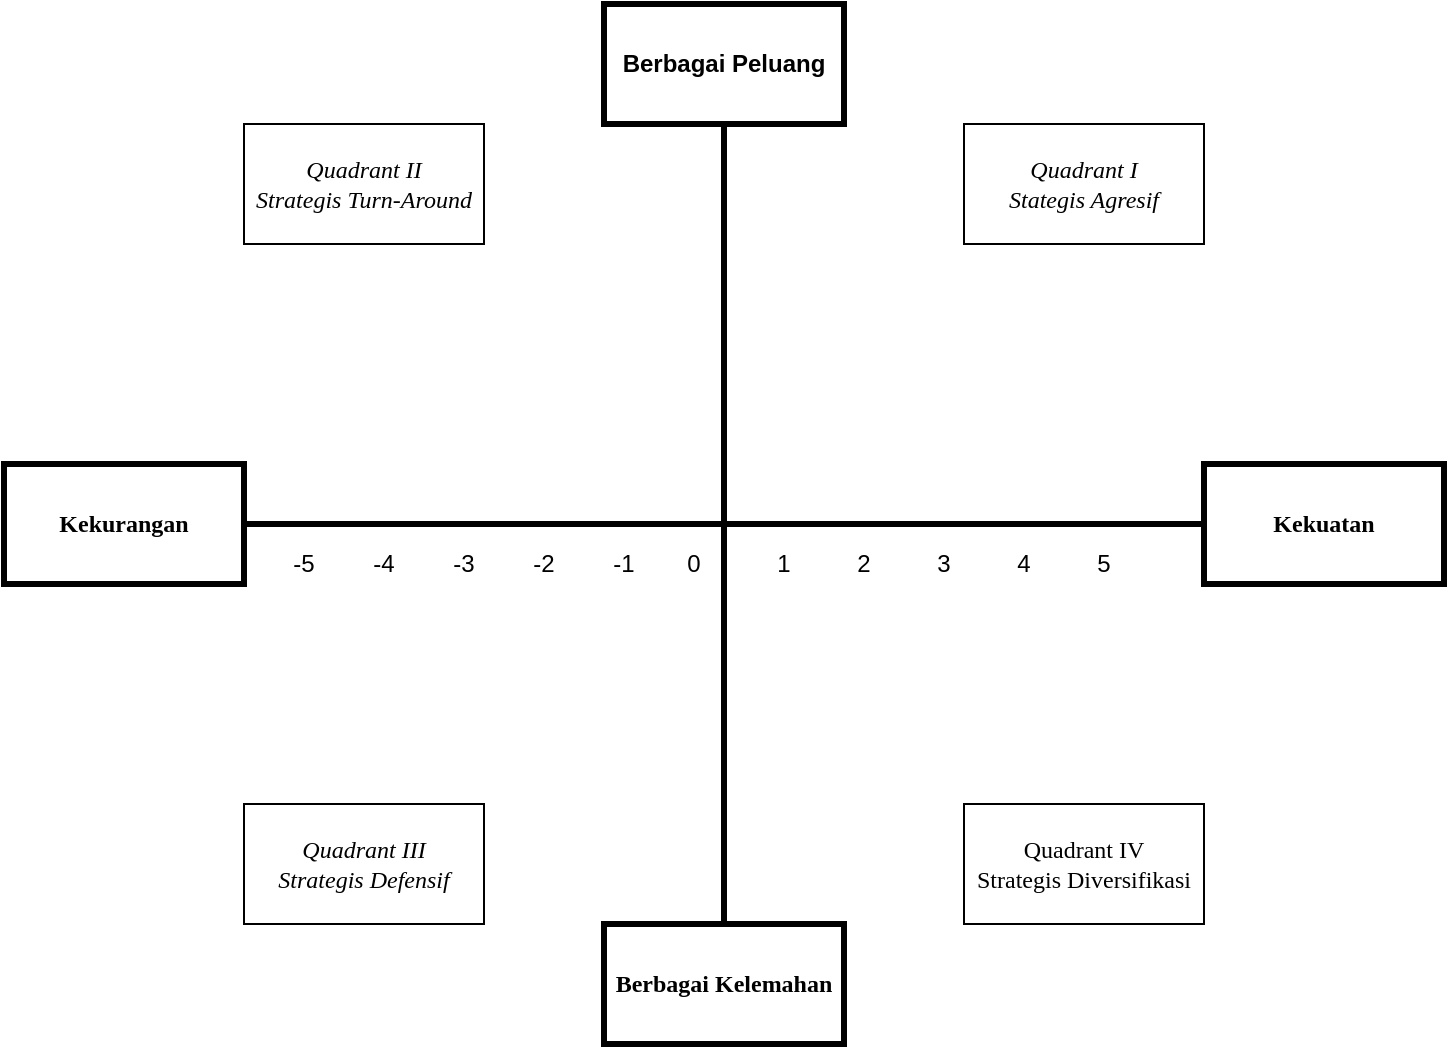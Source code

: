 <mxfile version="21.6.9" type="github">
  <diagram name="Page-1" id="c6e7F-jItsLcr8_G_tTT">
    <mxGraphModel dx="373" dy="230" grid="1" gridSize="10" guides="1" tooltips="1" connect="1" arrows="1" fold="1" page="1" pageScale="1" pageWidth="850" pageHeight="1100" math="0" shadow="0">
      <root>
        <mxCell id="0" />
        <mxCell id="1" parent="0" />
        <mxCell id="2D7TzX3UbsAIMFlOyEG9-3" value="" style="endArrow=none;html=1;rounded=0;jumpStyle=none;entryX=0.5;entryY=1;entryDx=0;entryDy=0;exitX=0.5;exitY=0;exitDx=0;exitDy=0;strokeWidth=3;" edge="1" parent="1" source="2D7TzX3UbsAIMFlOyEG9-6" target="2D7TzX3UbsAIMFlOyEG9-5">
          <mxGeometry width="50" height="50" relative="1" as="geometry">
            <mxPoint x="439" y="540" as="sourcePoint" />
            <mxPoint x="440" y="160" as="targetPoint" />
          </mxGeometry>
        </mxCell>
        <mxCell id="2D7TzX3UbsAIMFlOyEG9-2" value="" style="endArrow=none;html=1;rounded=0;exitX=0;exitY=0.5;exitDx=0;exitDy=0;entryX=1;entryY=0.5;entryDx=0;entryDy=0;strokeWidth=3;" edge="1" parent="1" source="2D7TzX3UbsAIMFlOyEG9-7" target="2D7TzX3UbsAIMFlOyEG9-8">
          <mxGeometry width="50" height="50" relative="1" as="geometry">
            <mxPoint x="680" y="320" as="sourcePoint" />
            <mxPoint x="160" y="320" as="targetPoint" />
          </mxGeometry>
        </mxCell>
        <mxCell id="2D7TzX3UbsAIMFlOyEG9-5" value="&lt;b&gt;Berbagai Peluang&lt;/b&gt;" style="rounded=0;whiteSpace=wrap;html=1;gradientColor=none;strokeWidth=3;" vertex="1" parent="1">
          <mxGeometry x="380" y="60" width="120" height="60" as="geometry" />
        </mxCell>
        <mxCell id="2D7TzX3UbsAIMFlOyEG9-6" value="&lt;b&gt;&lt;font face=&quot;Times New Roman&quot;&gt;Berbagai Kelemahan&lt;/font&gt;&lt;/b&gt;" style="rounded=0;whiteSpace=wrap;html=1;strokeWidth=3;" vertex="1" parent="1">
          <mxGeometry x="380" y="520" width="120" height="60" as="geometry" />
        </mxCell>
        <mxCell id="2D7TzX3UbsAIMFlOyEG9-7" value="&lt;b&gt;&lt;font face=&quot;Times New Roman&quot;&gt;Kekuatan&lt;/font&gt;&lt;/b&gt;" style="rounded=0;whiteSpace=wrap;html=1;strokeWidth=3;" vertex="1" parent="1">
          <mxGeometry x="680" y="290" width="120" height="60" as="geometry" />
        </mxCell>
        <mxCell id="2D7TzX3UbsAIMFlOyEG9-8" value="&lt;b&gt;&lt;font face=&quot;Times New Roman&quot;&gt;Kekurangan&lt;/font&gt;&lt;/b&gt;" style="rounded=0;whiteSpace=wrap;html=1;strokeWidth=3;" vertex="1" parent="1">
          <mxGeometry x="80" y="290" width="120" height="60" as="geometry" />
        </mxCell>
        <mxCell id="2D7TzX3UbsAIMFlOyEG9-9" value="&lt;font style=&quot;font-size: 12px;&quot; face=&quot;Times New Roman&quot;&gt;&lt;i&gt;Quadrant I&lt;br&gt;Stategis Agresif&lt;/i&gt;&lt;/font&gt;" style="rounded=0;whiteSpace=wrap;html=1;" vertex="1" parent="1">
          <mxGeometry x="560" y="120" width="120" height="60" as="geometry" />
        </mxCell>
        <mxCell id="2D7TzX3UbsAIMFlOyEG9-10" value="&lt;font face=&quot;Times New Roman&quot;&gt;&lt;i&gt;Quadrant&amp;nbsp;II&lt;br&gt;Strategis Turn-Around&lt;/i&gt;&lt;/font&gt;" style="rounded=0;whiteSpace=wrap;html=1;" vertex="1" parent="1">
          <mxGeometry x="200" y="120" width="120" height="60" as="geometry" />
        </mxCell>
        <mxCell id="2D7TzX3UbsAIMFlOyEG9-11" value="&lt;i&gt;&lt;font face=&quot;Times New Roman&quot;&gt;Quadrant III&lt;br&gt;Strategis Defensif&lt;/font&gt;&lt;/i&gt;" style="rounded=0;whiteSpace=wrap;html=1;" vertex="1" parent="1">
          <mxGeometry x="200" y="460" width="120" height="60" as="geometry" />
        </mxCell>
        <mxCell id="2D7TzX3UbsAIMFlOyEG9-12" value="&lt;font face=&quot;Times New Roman&quot;&gt;Quadrant IV&lt;br&gt;Strategis Diversifikasi&lt;/font&gt;" style="rounded=0;whiteSpace=wrap;html=1;" vertex="1" parent="1">
          <mxGeometry x="560" y="460" width="120" height="60" as="geometry" />
        </mxCell>
        <mxCell id="2D7TzX3UbsAIMFlOyEG9-13" value="0" style="text;html=1;strokeColor=none;fillColor=none;align=center;verticalAlign=middle;whiteSpace=wrap;rounded=0;" vertex="1" parent="1">
          <mxGeometry x="415" y="330" width="20" height="20" as="geometry" />
        </mxCell>
        <mxCell id="2D7TzX3UbsAIMFlOyEG9-14" value="1" style="text;html=1;strokeColor=none;fillColor=none;align=center;verticalAlign=middle;whiteSpace=wrap;rounded=0;" vertex="1" parent="1">
          <mxGeometry x="460" y="330" width="20" height="20" as="geometry" />
        </mxCell>
        <mxCell id="2D7TzX3UbsAIMFlOyEG9-15" value="2" style="text;html=1;strokeColor=none;fillColor=none;align=center;verticalAlign=middle;whiteSpace=wrap;rounded=0;" vertex="1" parent="1">
          <mxGeometry x="500" y="330" width="20" height="20" as="geometry" />
        </mxCell>
        <mxCell id="2D7TzX3UbsAIMFlOyEG9-16" value="3" style="text;html=1;strokeColor=none;fillColor=none;align=center;verticalAlign=middle;whiteSpace=wrap;rounded=0;" vertex="1" parent="1">
          <mxGeometry x="540" y="330" width="20" height="20" as="geometry" />
        </mxCell>
        <mxCell id="2D7TzX3UbsAIMFlOyEG9-17" value="4" style="text;html=1;strokeColor=none;fillColor=none;align=center;verticalAlign=middle;whiteSpace=wrap;rounded=0;" vertex="1" parent="1">
          <mxGeometry x="580" y="330" width="20" height="20" as="geometry" />
        </mxCell>
        <mxCell id="2D7TzX3UbsAIMFlOyEG9-19" value="5" style="text;html=1;strokeColor=none;fillColor=none;align=center;verticalAlign=middle;whiteSpace=wrap;rounded=0;" vertex="1" parent="1">
          <mxGeometry x="620" y="330" width="20" height="20" as="geometry" />
        </mxCell>
        <mxCell id="2D7TzX3UbsAIMFlOyEG9-20" value="-1" style="text;html=1;strokeColor=none;fillColor=none;align=center;verticalAlign=middle;whiteSpace=wrap;rounded=0;" vertex="1" parent="1">
          <mxGeometry x="380" y="330" width="20" height="20" as="geometry" />
        </mxCell>
        <mxCell id="2D7TzX3UbsAIMFlOyEG9-21" value="-2" style="text;html=1;strokeColor=none;fillColor=none;align=center;verticalAlign=middle;whiteSpace=wrap;rounded=0;" vertex="1" parent="1">
          <mxGeometry x="340" y="330" width="20" height="20" as="geometry" />
        </mxCell>
        <mxCell id="2D7TzX3UbsAIMFlOyEG9-23" value="-3" style="text;html=1;strokeColor=none;fillColor=none;align=center;verticalAlign=middle;whiteSpace=wrap;rounded=0;" vertex="1" parent="1">
          <mxGeometry x="300" y="330" width="20" height="20" as="geometry" />
        </mxCell>
        <mxCell id="2D7TzX3UbsAIMFlOyEG9-24" value="-4" style="text;html=1;strokeColor=none;fillColor=none;align=center;verticalAlign=middle;whiteSpace=wrap;rounded=0;" vertex="1" parent="1">
          <mxGeometry x="260" y="330" width="20" height="20" as="geometry" />
        </mxCell>
        <mxCell id="2D7TzX3UbsAIMFlOyEG9-25" value="-5" style="text;html=1;strokeColor=none;fillColor=none;align=center;verticalAlign=middle;whiteSpace=wrap;rounded=0;" vertex="1" parent="1">
          <mxGeometry x="220" y="330" width="20" height="20" as="geometry" />
        </mxCell>
      </root>
    </mxGraphModel>
  </diagram>
</mxfile>

